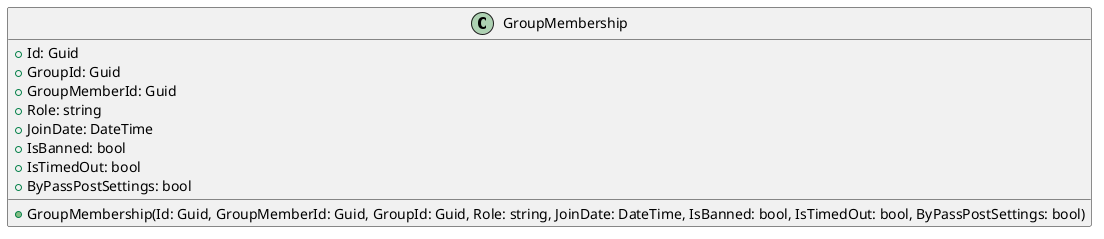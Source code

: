 @startuml GroupMembership

class GroupMembership {
    +Id: Guid
    +GroupId: Guid
    +GroupMemberId: Guid
    +Role: string
    +JoinDate: DateTime
    +IsBanned: bool
    +IsTimedOut: bool
    +ByPassPostSettings: bool

    +GroupMembership(Id: Guid, GroupMemberId: Guid, GroupId: Guid, Role: string, JoinDate: DateTime, IsBanned: bool, IsTimedOut: bool, ByPassPostSettings: bool)
}

@enduml